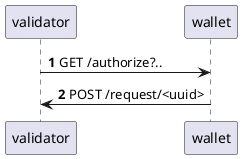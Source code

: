 @startuml

autonumber
validator -> wallet: GET /authorize?..
wallet -> validator: POST /request/<uuid> 

@enduml